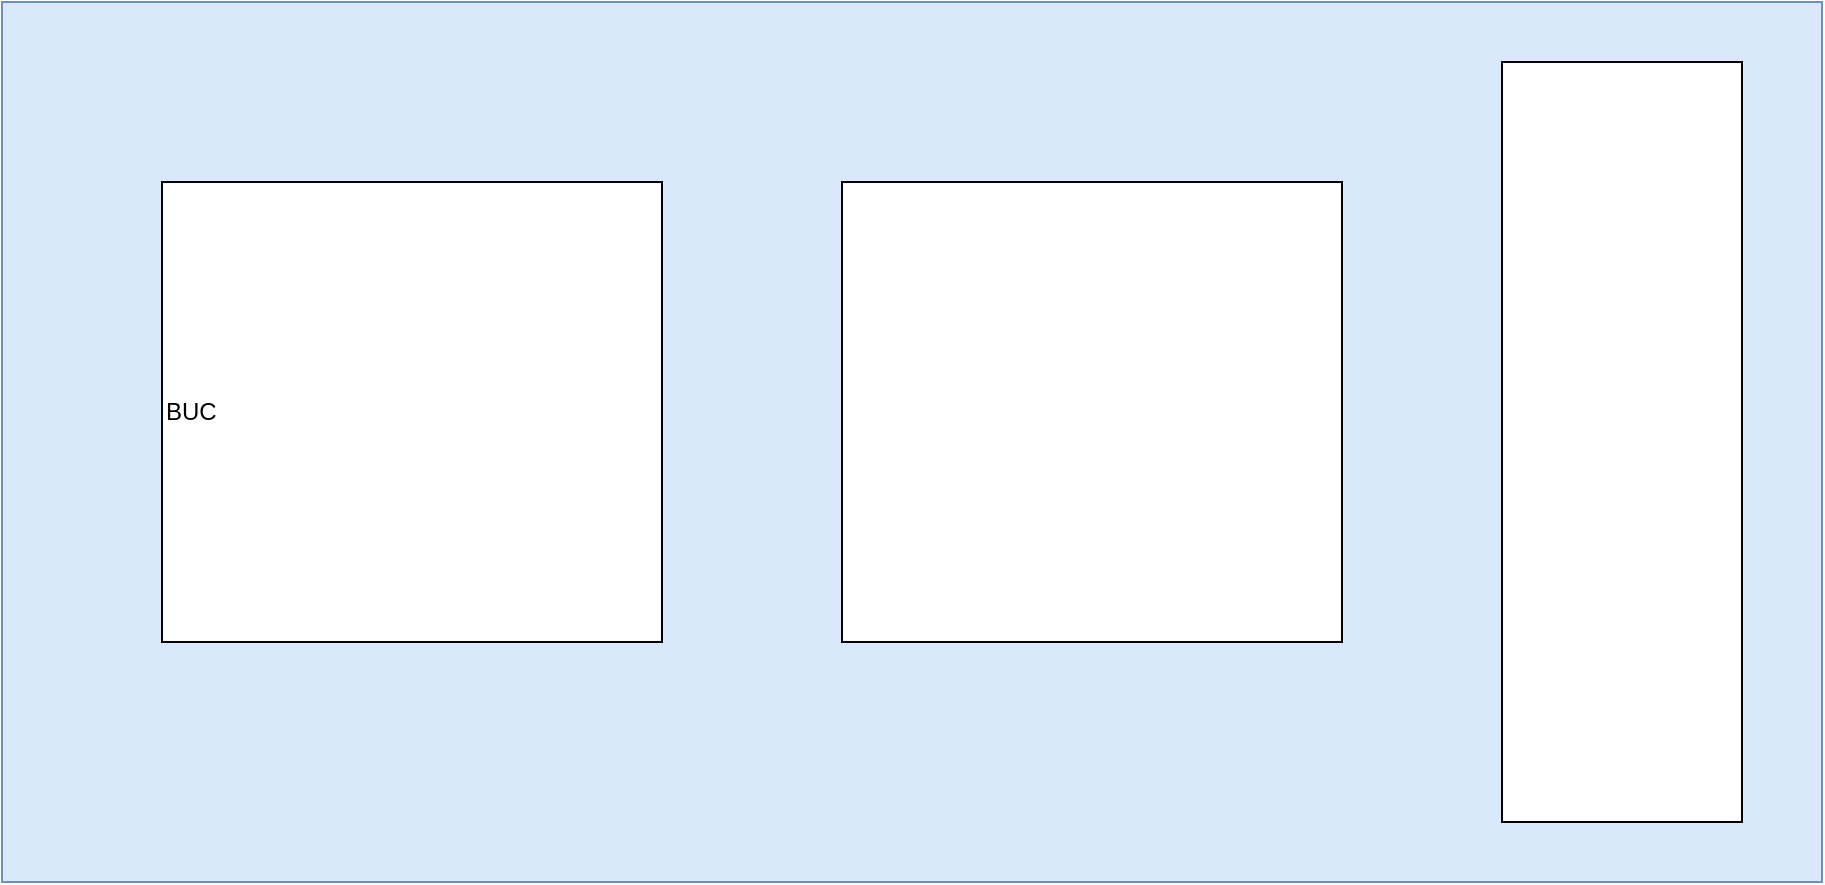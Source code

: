 <mxfile version="14.8.3" type="github">
  <diagram id="prtHgNgQTEPvFCAcTncT" name="Page-1">
    <mxGraphModel dx="946" dy="589" grid="1" gridSize="10" guides="1" tooltips="1" connect="1" arrows="1" fold="1" page="1" pageScale="1" pageWidth="827" pageHeight="1169" math="0" shadow="0">
      <root>
        <mxCell id="0" />
        <mxCell id="1" parent="0" />
        <mxCell id="YRQHoRgYK3mdWHycQkaK-1" value="" style="rounded=0;whiteSpace=wrap;html=1;fillColor=#dae8fc;strokeColor=#6c8ebf;" vertex="1" parent="1">
          <mxGeometry x="70" y="80" width="910" height="440" as="geometry" />
        </mxCell>
        <mxCell id="YRQHoRgYK3mdWHycQkaK-2" value="BUC" style="rounded=0;whiteSpace=wrap;html=1;align=left;direction=west;" vertex="1" parent="1">
          <mxGeometry x="150" y="170" width="250" height="230" as="geometry" />
        </mxCell>
        <mxCell id="YRQHoRgYK3mdWHycQkaK-3" value="" style="rounded=0;whiteSpace=wrap;html=1;" vertex="1" parent="1">
          <mxGeometry x="820" y="110" width="120" height="380" as="geometry" />
        </mxCell>
        <mxCell id="YRQHoRgYK3mdWHycQkaK-4" value="" style="rounded=0;whiteSpace=wrap;html=1;" vertex="1" parent="1">
          <mxGeometry x="490" y="170" width="250" height="230" as="geometry" />
        </mxCell>
      </root>
    </mxGraphModel>
  </diagram>
</mxfile>
